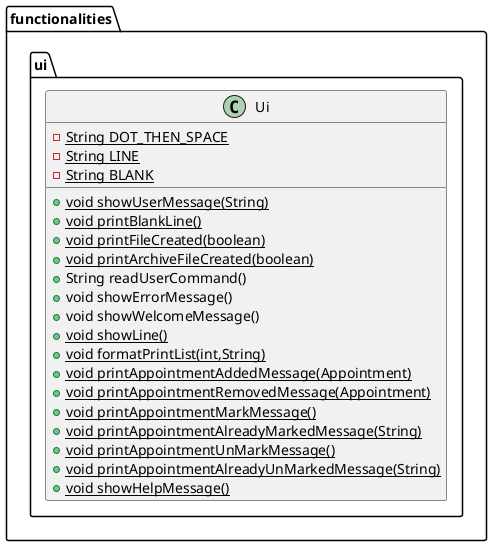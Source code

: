@startuml
class functionalities.ui.Ui {
- {static} String DOT_THEN_SPACE
- {static} String LINE
- {static} String BLANK
+ {static} void showUserMessage(String)
+ {static} void printBlankLine()
+ {static} void printFileCreated(boolean)
+ {static} void printArchiveFileCreated(boolean)
+ String readUserCommand()
+ void showErrorMessage()
+ void showWelcomeMessage()
+ {static} void showLine()
+ {static} void formatPrintList(int,String)
+ {static} void printAppointmentAddedMessage(Appointment)
+ {static} void printAppointmentRemovedMessage(Appointment)
+ {static} void printAppointmentMarkMessage()
+ {static} void printAppointmentAlreadyMarkedMessage(String)
+ {static} void printAppointmentUnMarkMessage()
+ {static} void printAppointmentAlreadyUnMarkedMessage(String)
+ {static} void showHelpMessage()
}
@enduml